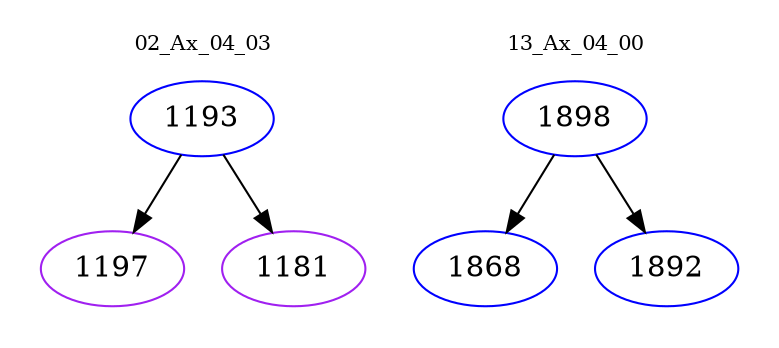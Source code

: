 digraph{
subgraph cluster_0 {
color = white
label = "02_Ax_04_03";
fontsize=10;
T0_1193 [label="1193", color="blue"]
T0_1193 -> T0_1197 [color="black"]
T0_1197 [label="1197", color="purple"]
T0_1193 -> T0_1181 [color="black"]
T0_1181 [label="1181", color="purple"]
}
subgraph cluster_1 {
color = white
label = "13_Ax_04_00";
fontsize=10;
T1_1898 [label="1898", color="blue"]
T1_1898 -> T1_1868 [color="black"]
T1_1868 [label="1868", color="blue"]
T1_1898 -> T1_1892 [color="black"]
T1_1892 [label="1892", color="blue"]
}
}
